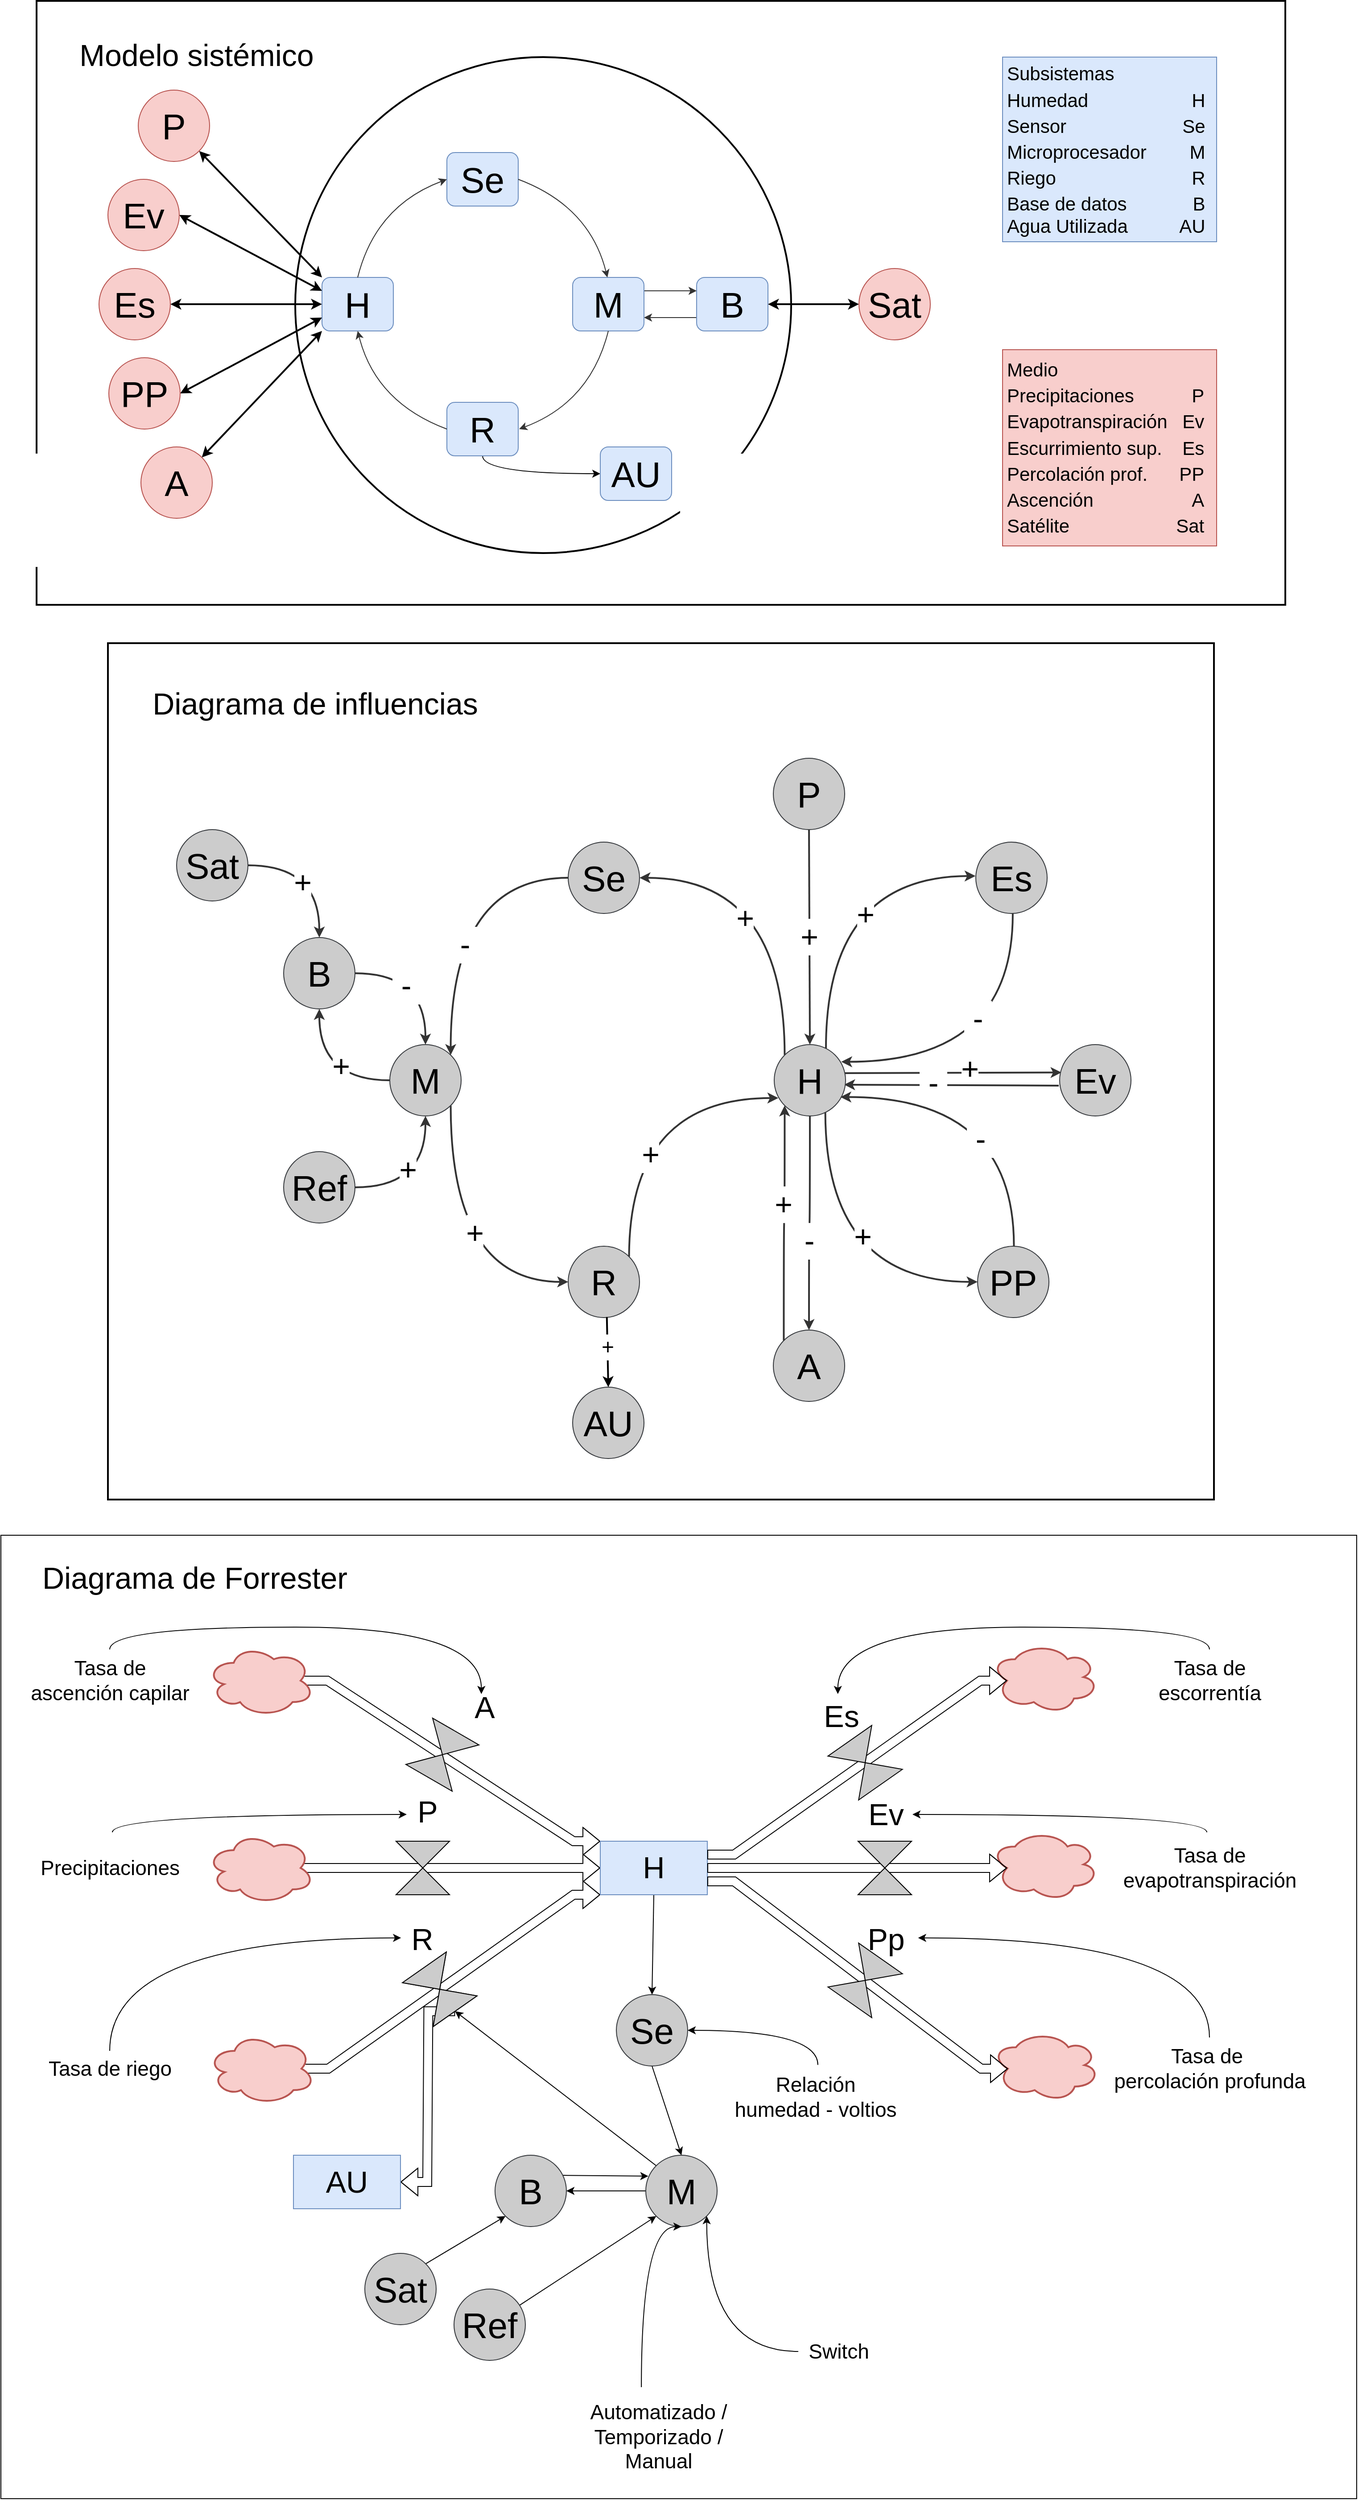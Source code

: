 <mxfile version="20.5.1" type="device"><diagram id="C5RBs43oDa-KdzZeNtuy" name="Page-1"><mxGraphModel dx="6653" dy="3913" grid="1" gridSize="10" guides="1" tooltips="1" connect="1" arrows="1" fold="1" page="1" pageScale="1" pageWidth="827" pageHeight="1169" math="0" shadow="0"><root><mxCell id="WIyWlLk6GJQsqaUBKTNV-0"/><mxCell id="WIyWlLk6GJQsqaUBKTNV-1" parent="WIyWlLk6GJQsqaUBKTNV-0"/><mxCell id="Ff0MFv3iBx06wTIk_5D9-178" value="" style="rounded=0;whiteSpace=wrap;html=1;labelBackgroundColor=#FFFFFF;strokeWidth=2;fontSize=34;fillColor=none;" parent="WIyWlLk6GJQsqaUBKTNV-1" vertex="1"><mxGeometry x="840" y="880" width="1240" height="960" as="geometry"/></mxCell><mxCell id="Ff0MFv3iBx06wTIk_5D9-177" value="" style="rounded=0;whiteSpace=wrap;html=1;labelBackgroundColor=#FFFFFF;strokeWidth=2;fontSize=34;fillColor=none;" parent="WIyWlLk6GJQsqaUBKTNV-1" vertex="1"><mxGeometry x="760" y="160" width="1400" height="677" as="geometry"/></mxCell><mxCell id="Qm_JlSq3FeV8o4P3RYA1-11" value="" style="rounded=0;whiteSpace=wrap;html=1;fontSize=24;fillColor=none;" vertex="1" parent="WIyWlLk6GJQsqaUBKTNV-1"><mxGeometry x="720" y="1880" width="1520" height="1080" as="geometry"/></mxCell><mxCell id="Ff0MFv3iBx06wTIk_5D9-63" value="" style="ellipse;whiteSpace=wrap;html=1;aspect=fixed;fontSize=40;fillColor=none;strokeWidth=2;" parent="WIyWlLk6GJQsqaUBKTNV-1" vertex="1"><mxGeometry x="1050" y="223" width="556" height="556" as="geometry"/></mxCell><mxCell id="Ff0MFv3iBx06wTIk_5D9-36" value="Se" style="rounded=1;whiteSpace=wrap;html=1;fillColor=#dae8fc;strokeColor=#6c8ebf;fontSize=40;" parent="WIyWlLk6GJQsqaUBKTNV-1" vertex="1"><mxGeometry x="1220" y="330" width="80" height="60" as="geometry"/></mxCell><mxCell id="Ff0MFv3iBx06wTIk_5D9-59" style="edgeStyle=orthogonalEdgeStyle;rounded=0;orthogonalLoop=1;jettySize=auto;html=1;exitX=0;exitY=0.75;exitDx=0;exitDy=0;entryX=1;entryY=0.75;entryDx=0;entryDy=0;fontSize=40;strokeColor=#333333;" parent="WIyWlLk6GJQsqaUBKTNV-1" source="Ff0MFv3iBx06wTIk_5D9-37" target="Ff0MFv3iBx06wTIk_5D9-39" edge="1"><mxGeometry relative="1" as="geometry"/></mxCell><mxCell id="Ff0MFv3iBx06wTIk_5D9-37" value="B" style="rounded=1;whiteSpace=wrap;html=1;fillColor=#dae8fc;strokeColor=#6c8ebf;fontSize=40;" parent="WIyWlLk6GJQsqaUBKTNV-1" vertex="1"><mxGeometry x="1500" y="470" width="80" height="60" as="geometry"/></mxCell><mxCell id="Ff0MFv3iBx06wTIk_5D9-38" value="H" style="rounded=1;whiteSpace=wrap;html=1;fillColor=#dae8fc;strokeColor=#6c8ebf;fontSize=40;" parent="WIyWlLk6GJQsqaUBKTNV-1" vertex="1"><mxGeometry x="1080" y="470" width="80" height="60" as="geometry"/></mxCell><mxCell id="Ff0MFv3iBx06wTIk_5D9-58" style="edgeStyle=orthogonalEdgeStyle;rounded=0;orthogonalLoop=1;jettySize=auto;html=1;exitX=1;exitY=0.25;exitDx=0;exitDy=0;entryX=0;entryY=0.25;entryDx=0;entryDy=0;fontSize=40;strokeColor=#333333;" parent="WIyWlLk6GJQsqaUBKTNV-1" source="Ff0MFv3iBx06wTIk_5D9-39" target="Ff0MFv3iBx06wTIk_5D9-37" edge="1"><mxGeometry relative="1" as="geometry"/></mxCell><mxCell id="Ff0MFv3iBx06wTIk_5D9-39" value="M" style="rounded=1;whiteSpace=wrap;html=1;fillColor=#dae8fc;strokeColor=#6c8ebf;fontSize=40;" parent="WIyWlLk6GJQsqaUBKTNV-1" vertex="1"><mxGeometry x="1361" y="470" width="80" height="60" as="geometry"/></mxCell><mxCell id="sYHzfbM6KBAY3RaEJXUF-8" style="edgeStyle=orthogonalEdgeStyle;curved=1;rounded=0;orthogonalLoop=1;jettySize=auto;html=1;fontSize=24;exitX=0.5;exitY=1;exitDx=0;exitDy=0;" parent="WIyWlLk6GJQsqaUBKTNV-1" source="Ff0MFv3iBx06wTIk_5D9-40" target="sYHzfbM6KBAY3RaEJXUF-0" edge="1"><mxGeometry relative="1" as="geometry"/></mxCell><mxCell id="Ff0MFv3iBx06wTIk_5D9-40" value="R" style="rounded=1;whiteSpace=wrap;html=1;fillColor=#dae8fc;strokeColor=#6c8ebf;fontSize=40;" parent="WIyWlLk6GJQsqaUBKTNV-1" vertex="1"><mxGeometry x="1220" y="610" width="80" height="60" as="geometry"/></mxCell><mxCell id="Ff0MFv3iBx06wTIk_5D9-52" value="" style="curved=1;endArrow=classic;html=1;rounded=0;fontSize=40;exitX=0.5;exitY=0;exitDx=0;exitDy=0;entryX=0;entryY=0.5;entryDx=0;entryDy=0;strokeColor=#333333;" parent="WIyWlLk6GJQsqaUBKTNV-1" source="Ff0MFv3iBx06wTIk_5D9-38" target="Ff0MFv3iBx06wTIk_5D9-36" edge="1"><mxGeometry width="50" height="50" relative="1" as="geometry"><mxPoint x="1200" y="460" as="sourcePoint"/><mxPoint x="1250" y="410" as="targetPoint"/><Array as="points"><mxPoint x="1140" y="390"/></Array></mxGeometry></mxCell><mxCell id="Ff0MFv3iBx06wTIk_5D9-54" value="" style="curved=1;endArrow=classic;html=1;rounded=0;fontSize=40;exitX=0.5;exitY=0;exitDx=0;exitDy=0;entryX=0;entryY=0.5;entryDx=0;entryDy=0;strokeColor=#333333;" parent="WIyWlLk6GJQsqaUBKTNV-1" edge="1"><mxGeometry width="50" height="50" relative="1" as="geometry"><mxPoint x="1300.0" y="360" as="sourcePoint"/><mxPoint x="1400.0" y="470.0" as="targetPoint"/><Array as="points"><mxPoint x="1380" y="390"/></Array></mxGeometry></mxCell><mxCell id="Ff0MFv3iBx06wTIk_5D9-55" value="" style="curved=1;endArrow=classic;html=1;rounded=0;fontSize=40;exitX=0.5;exitY=0;exitDx=0;exitDy=0;entryX=0;entryY=0.5;entryDx=0;entryDy=0;strokeColor=#333333;" parent="WIyWlLk6GJQsqaUBKTNV-1" edge="1"><mxGeometry width="50" height="50" relative="1" as="geometry"><mxPoint x="1401.0" y="530.0" as="sourcePoint"/><mxPoint x="1301.0" y="640" as="targetPoint"/><Array as="points"><mxPoint x="1381.0" y="610"/></Array></mxGeometry></mxCell><mxCell id="Ff0MFv3iBx06wTIk_5D9-56" value="" style="curved=1;endArrow=classic;html=1;rounded=0;fontSize=40;exitX=0.5;exitY=0;exitDx=0;exitDy=0;entryX=0;entryY=0.5;entryDx=0;entryDy=0;strokeColor=#333333;" parent="WIyWlLk6GJQsqaUBKTNV-1" edge="1"><mxGeometry width="50" height="50" relative="1" as="geometry"><mxPoint x="1220.0" y="640" as="sourcePoint"/><mxPoint x="1120.0" y="530.0" as="targetPoint"/><Array as="points"><mxPoint x="1140" y="610"/></Array></mxGeometry></mxCell><mxCell id="Ff0MFv3iBx06wTIk_5D9-81" style="edgeStyle=none;rounded=0;orthogonalLoop=1;jettySize=auto;html=1;exitX=1;exitY=1;exitDx=0;exitDy=0;entryX=0;entryY=0;entryDx=0;entryDy=0;fontSize=40;startArrow=classic;startFill=1;endArrow=classic;endFill=1;strokeWidth=2;" parent="WIyWlLk6GJQsqaUBKTNV-1" source="Ff0MFv3iBx06wTIk_5D9-66" target="Ff0MFv3iBx06wTIk_5D9-38" edge="1"><mxGeometry relative="1" as="geometry"/></mxCell><mxCell id="Ff0MFv3iBx06wTIk_5D9-66" value="P" style="ellipse;whiteSpace=wrap;html=1;aspect=fixed;fontSize=40;fillColor=#f8cecc;strokeColor=#b85450;" parent="WIyWlLk6GJQsqaUBKTNV-1" vertex="1"><mxGeometry x="874" y="260" width="80" height="80" as="geometry"/></mxCell><mxCell id="Ff0MFv3iBx06wTIk_5D9-84" style="edgeStyle=none;rounded=0;orthogonalLoop=1;jettySize=auto;html=1;exitX=1;exitY=0.5;exitDx=0;exitDy=0;entryX=0;entryY=0.75;entryDx=0;entryDy=0;fontSize=40;startArrow=classic;startFill=1;endArrow=classic;endFill=1;strokeWidth=2;" parent="WIyWlLk6GJQsqaUBKTNV-1" source="Ff0MFv3iBx06wTIk_5D9-69" target="Ff0MFv3iBx06wTIk_5D9-38" edge="1"><mxGeometry relative="1" as="geometry"/></mxCell><mxCell id="Ff0MFv3iBx06wTIk_5D9-69" value="PP" style="ellipse;whiteSpace=wrap;html=1;aspect=fixed;fontSize=40;fillColor=#f8cecc;strokeColor=#b85450;" parent="WIyWlLk6GJQsqaUBKTNV-1" vertex="1"><mxGeometry x="841" y="560" width="80" height="80" as="geometry"/></mxCell><mxCell id="Ff0MFv3iBx06wTIk_5D9-83" style="edgeStyle=none;rounded=0;orthogonalLoop=1;jettySize=auto;html=1;exitX=1;exitY=0.5;exitDx=0;exitDy=0;entryX=0;entryY=0.5;entryDx=0;entryDy=0;fontSize=40;startArrow=classic;startFill=1;endArrow=classic;endFill=1;strokeWidth=2;" parent="WIyWlLk6GJQsqaUBKTNV-1" source="Ff0MFv3iBx06wTIk_5D9-70" target="Ff0MFv3iBx06wTIk_5D9-38" edge="1"><mxGeometry relative="1" as="geometry"/></mxCell><mxCell id="Ff0MFv3iBx06wTIk_5D9-70" value="Es" style="ellipse;whiteSpace=wrap;html=1;aspect=fixed;fontSize=40;fillColor=#f8cecc;strokeColor=#b85450;" parent="WIyWlLk6GJQsqaUBKTNV-1" vertex="1"><mxGeometry x="830" y="460" width="80" height="80" as="geometry"/></mxCell><mxCell id="Ff0MFv3iBx06wTIk_5D9-80" style="edgeStyle=none;rounded=0;orthogonalLoop=1;jettySize=auto;html=1;exitX=1;exitY=0;exitDx=0;exitDy=0;entryX=0;entryY=1;entryDx=0;entryDy=0;fontSize=40;startArrow=classic;startFill=1;endArrow=classic;endFill=1;strokeWidth=2;" parent="WIyWlLk6GJQsqaUBKTNV-1" source="Ff0MFv3iBx06wTIk_5D9-72" target="Ff0MFv3iBx06wTIk_5D9-38" edge="1"><mxGeometry relative="1" as="geometry"/></mxCell><mxCell id="Ff0MFv3iBx06wTIk_5D9-72" value="A" style="ellipse;whiteSpace=wrap;html=1;aspect=fixed;fontSize=40;fillColor=#f8cecc;strokeColor=#b85450;" parent="WIyWlLk6GJQsqaUBKTNV-1" vertex="1"><mxGeometry x="877" y="660" width="80" height="80" as="geometry"/></mxCell><mxCell id="Ff0MFv3iBx06wTIk_5D9-82" style="edgeStyle=none;rounded=0;orthogonalLoop=1;jettySize=auto;html=1;exitX=1;exitY=0.5;exitDx=0;exitDy=0;entryX=0;entryY=0.25;entryDx=0;entryDy=0;fontSize=40;startArrow=classic;startFill=1;endArrow=classic;endFill=1;strokeWidth=2;" parent="WIyWlLk6GJQsqaUBKTNV-1" source="Ff0MFv3iBx06wTIk_5D9-73" target="Ff0MFv3iBx06wTIk_5D9-38" edge="1"><mxGeometry relative="1" as="geometry"/></mxCell><mxCell id="Ff0MFv3iBx06wTIk_5D9-73" value="Ev" style="ellipse;whiteSpace=wrap;html=1;aspect=fixed;fontSize=40;fillColor=#f8cecc;strokeColor=#b85450;" parent="WIyWlLk6GJQsqaUBKTNV-1" vertex="1"><mxGeometry x="840" y="360" width="80" height="80" as="geometry"/></mxCell><mxCell id="Ff0MFv3iBx06wTIk_5D9-85" style="edgeStyle=none;rounded=0;orthogonalLoop=1;jettySize=auto;html=1;exitX=0;exitY=0.5;exitDx=0;exitDy=0;entryX=1;entryY=0.5;entryDx=0;entryDy=0;fontSize=40;startArrow=classic;startFill=1;endArrow=classic;endFill=1;strokeWidth=2;" parent="WIyWlLk6GJQsqaUBKTNV-1" source="Ff0MFv3iBx06wTIk_5D9-74" target="Ff0MFv3iBx06wTIk_5D9-37" edge="1"><mxGeometry relative="1" as="geometry"/></mxCell><mxCell id="Ff0MFv3iBx06wTIk_5D9-74" value="Sat" style="ellipse;whiteSpace=wrap;html=1;aspect=fixed;fontSize=40;fillColor=#f8cecc;strokeColor=#b85450;" parent="WIyWlLk6GJQsqaUBKTNV-1" vertex="1"><mxGeometry x="1682" y="460" width="80" height="80" as="geometry"/></mxCell><mxCell id="Ff0MFv3iBx06wTIk_5D9-86" value="&lt;table style=&quot;font-size: 21px;&quot;&gt;&lt;tbody&gt;&lt;tr&gt;&lt;td&gt;Subsistemas&lt;/td&gt;&lt;td&gt;&lt;br&gt;&lt;/td&gt;&lt;/tr&gt;&lt;tr&gt;&lt;td&gt;Humedad&lt;/td&gt;&lt;td style=&quot;text-align: right;&quot;&gt;&amp;nbsp; &amp;nbsp; &amp;nbsp; H&lt;/td&gt;&lt;/tr&gt;&lt;tr&gt;&lt;td&gt;Sensor&lt;/td&gt;&lt;td style=&quot;text-align: right;&quot;&gt;Se&lt;/td&gt;&lt;/tr&gt;&lt;tr&gt;&lt;td&gt;Microprocesador&amp;nbsp;&amp;nbsp;&lt;/td&gt;&lt;td style=&quot;text-align: right;&quot;&gt;M&lt;/td&gt;&lt;/tr&gt;&lt;tr&gt;&lt;td&gt;Riego&lt;/td&gt;&lt;td style=&quot;text-align: right;&quot;&gt;R&lt;/td&gt;&lt;/tr&gt;&lt;tr&gt;&lt;td&gt;Base de datos&lt;br&gt;Agua Utilizada&lt;/td&gt;&lt;td style=&quot;text-align: right;&quot;&gt;B&lt;br&gt;AU&lt;/td&gt;&lt;/tr&gt;&lt;/tbody&gt;&lt;/table&gt;" style="rounded=0;whiteSpace=wrap;html=1;strokeColor=#6c8ebf;fontSize=34;fillColor=#dae8fc;align=left;" parent="WIyWlLk6GJQsqaUBKTNV-1" vertex="1"><mxGeometry x="1843" y="223" width="240" height="207" as="geometry"/></mxCell><mxCell id="Ff0MFv3iBx06wTIk_5D9-87" value="&lt;table style=&quot;font-size: 21px;&quot;&gt;&lt;tbody style=&quot;font-size: 21px;&quot;&gt;&lt;tr style=&quot;font-size: 21px;&quot;&gt;&lt;td style=&quot;font-size: 21px;&quot;&gt;Medio&lt;/td&gt;&lt;td style=&quot;font-size: 21px;&quot;&gt;&lt;br style=&quot;font-size: 21px;&quot;&gt;&lt;/td&gt;&lt;/tr&gt;&lt;tr style=&quot;font-size: 21px;&quot;&gt;&lt;td style=&quot;font-size: 21px;&quot;&gt;Precipitaciones&lt;/td&gt;&lt;td style=&quot;text-align: right; font-size: 21px;&quot;&gt;&amp;nbsp; &amp;nbsp; P&lt;/td&gt;&lt;/tr&gt;&lt;tr style=&quot;font-size: 21px;&quot;&gt;&lt;td style=&quot;text-align: center; font-size: 21px;&quot;&gt;Evapotranspiración&lt;/td&gt;&lt;td style=&quot;text-align: right; font-size: 21px;&quot;&gt;Ev&lt;/td&gt;&lt;/tr&gt;&lt;tr style=&quot;font-size: 21px;&quot;&gt;&lt;td style=&quot;font-size: 21px;&quot;&gt;Escurrimiento sup.&lt;/td&gt;&lt;td style=&quot;text-align: right; font-size: 21px;&quot;&gt;Es&lt;/td&gt;&lt;/tr&gt;&lt;tr style=&quot;font-size: 21px;&quot;&gt;&lt;td style=&quot;font-size: 21px;&quot;&gt;Percolación prof.&lt;/td&gt;&lt;td style=&quot;text-align: right; font-size: 21px;&quot;&gt;PP&lt;/td&gt;&lt;/tr&gt;&lt;tr style=&quot;font-size: 21px;&quot;&gt;&lt;td style=&quot;font-size: 21px;&quot;&gt;Ascención&lt;/td&gt;&lt;td style=&quot;text-align: right; font-size: 21px;&quot;&gt;A&lt;/td&gt;&lt;/tr&gt;&lt;tr style=&quot;font-size: 21px;&quot;&gt;&lt;td style=&quot;font-size: 21px;&quot;&gt;Satélite&lt;/td&gt;&lt;td style=&quot;text-align: right; font-size: 21px;&quot;&gt;Sat&lt;/td&gt;&lt;/tr&gt;&lt;tr style=&quot;font-size: 21px;&quot;&gt;&lt;td style=&quot;font-size: 21px;&quot;&gt;&lt;br style=&quot;font-size: 21px;&quot;&gt;&lt;/td&gt;&lt;td style=&quot;font-size: 21px;&quot;&gt;&lt;br style=&quot;font-size: 21px;&quot;&gt;&lt;/td&gt;&lt;/tr&gt;&lt;/tbody&gt;&lt;/table&gt;" style="rounded=0;whiteSpace=wrap;html=1;strokeColor=#b85450;fontSize=21;fillColor=#f8cecc;align=left;verticalAlign=top;" parent="WIyWlLk6GJQsqaUBKTNV-1" vertex="1"><mxGeometry x="1843" y="551" width="240" height="220" as="geometry"/></mxCell><mxCell id="Ff0MFv3iBx06wTIk_5D9-154" style="edgeStyle=none;rounded=0;orthogonalLoop=1;jettySize=auto;html=1;exitX=0.5;exitY=0;exitDx=0;exitDy=0;entryX=0.5;entryY=1;entryDx=0;entryDy=0;strokeColor=#333333;strokeWidth=2;fontSize=21;startArrow=classic;startFill=1;endArrow=none;endFill=0;" parent="WIyWlLk6GJQsqaUBKTNV-1" source="Ff0MFv3iBx06wTIk_5D9-120" target="Ff0MFv3iBx06wTIk_5D9-107" edge="1"><mxGeometry relative="1" as="geometry"/></mxCell><mxCell id="Ff0MFv3iBx06wTIk_5D9-158" value="&lt;font style=&quot;font-size: 34px; background-color: rgb(255, 255, 255);&quot;&gt;+&lt;/font&gt;" style="edgeLabel;html=1;align=center;verticalAlign=middle;resizable=0;points=[];fontSize=21;" parent="Ff0MFv3iBx06wTIk_5D9-154" vertex="1" connectable="0"><mxGeometry x="-0.295" y="-1" relative="1" as="geometry"><mxPoint x="-2" y="-36" as="offset"/></mxGeometry></mxCell><mxCell id="Ff0MFv3iBx06wTIk_5D9-107" value="P" style="ellipse;whiteSpace=wrap;html=1;aspect=fixed;fontSize=40;fillColor=#CCCCCC;strokeColor=#36393d;" parent="WIyWlLk6GJQsqaUBKTNV-1" vertex="1"><mxGeometry x="1586" y="1009" width="80" height="80" as="geometry"/></mxCell><mxCell id="Ff0MFv3iBx06wTIk_5D9-147" style="edgeStyle=orthogonalEdgeStyle;curved=1;rounded=0;orthogonalLoop=1;jettySize=auto;html=1;exitX=0;exitY=0.5;exitDx=0;exitDy=0;entryX=0.716;entryY=0.942;entryDx=0;entryDy=0;strokeColor=#333333;strokeWidth=2;fontSize=21;startArrow=classic;startFill=1;endArrow=none;endFill=0;entryPerimeter=0;" parent="WIyWlLk6GJQsqaUBKTNV-1" source="Ff0MFv3iBx06wTIk_5D9-109" target="Ff0MFv3iBx06wTIk_5D9-120" edge="1"><mxGeometry relative="1" as="geometry"/></mxCell><mxCell id="Ff0MFv3iBx06wTIk_5D9-167" value="+" style="edgeLabel;html=1;align=center;verticalAlign=middle;resizable=0;points=[];fontSize=34;" parent="Ff0MFv3iBx06wTIk_5D9-147" vertex="1" connectable="0"><mxGeometry x="0.227" y="-41" relative="1" as="geometry"><mxPoint as="offset"/></mxGeometry></mxCell><mxCell id="Ff0MFv3iBx06wTIk_5D9-109" value="PP" style="ellipse;whiteSpace=wrap;html=1;aspect=fixed;fontSize=40;fillColor=#CCCCCC;strokeColor=#36393d;" parent="WIyWlLk6GJQsqaUBKTNV-1" vertex="1"><mxGeometry x="1815" y="1556" width="80" height="80" as="geometry"/></mxCell><mxCell id="Ff0MFv3iBx06wTIk_5D9-111" value="Es" style="ellipse;whiteSpace=wrap;html=1;aspect=fixed;fontSize=40;fillColor=#CCCCCC;strokeColor=#36393d;" parent="WIyWlLk6GJQsqaUBKTNV-1" vertex="1"><mxGeometry x="1813" y="1103" width="80" height="80" as="geometry"/></mxCell><mxCell id="Ff0MFv3iBx06wTIk_5D9-146" style="edgeStyle=orthogonalEdgeStyle;curved=1;rounded=0;orthogonalLoop=1;jettySize=auto;html=1;exitX=0.5;exitY=0;exitDx=0;exitDy=0;entryX=0.5;entryY=1;entryDx=0;entryDy=0;strokeColor=#333333;strokeWidth=2;fontSize=21;startArrow=classic;startFill=1;endArrow=none;endFill=0;" parent="WIyWlLk6GJQsqaUBKTNV-1" source="Ff0MFv3iBx06wTIk_5D9-113" target="Ff0MFv3iBx06wTIk_5D9-120" edge="1"><mxGeometry relative="1" as="geometry"/></mxCell><mxCell id="Ff0MFv3iBx06wTIk_5D9-168" value="&amp;nbsp;-&amp;nbsp;" style="edgeLabel;html=1;align=center;verticalAlign=middle;resizable=0;points=[];fontSize=34;" parent="Ff0MFv3iBx06wTIk_5D9-146" vertex="1" connectable="0"><mxGeometry x="0.196" y="-1" relative="1" as="geometry"><mxPoint x="-2" y="43" as="offset"/></mxGeometry></mxCell><mxCell id="Ff0MFv3iBx06wTIk_5D9-113" value="A" style="ellipse;whiteSpace=wrap;html=1;aspect=fixed;fontSize=40;fillColor=#CCCCCC;strokeColor=#36393d;" parent="WIyWlLk6GJQsqaUBKTNV-1" vertex="1"><mxGeometry x="1586" y="1650" width="80" height="80" as="geometry"/></mxCell><mxCell id="Ff0MFv3iBx06wTIk_5D9-155" style="edgeStyle=none;rounded=0;orthogonalLoop=1;jettySize=auto;html=1;exitX=0.026;exitY=0.291;exitDx=0;exitDy=0;entryX=0.983;entryY=0.3;entryDx=0;entryDy=0;entryPerimeter=0;strokeColor=#333333;strokeWidth=2;fontSize=21;startArrow=classic;startFill=1;endArrow=none;endFill=0;exitPerimeter=0;" parent="WIyWlLk6GJQsqaUBKTNV-1" edge="1"><mxGeometry relative="1" as="geometry"><mxPoint x="1909.08" y="1361.28" as="sourcePoint"/><mxPoint x="1665.64" y="1362" as="targetPoint"/></mxGeometry></mxCell><mxCell id="Ff0MFv3iBx06wTIk_5D9-164" value="+" style="edgeLabel;html=1;align=center;verticalAlign=middle;resizable=0;points=[];fontSize=34;" parent="Ff0MFv3iBx06wTIk_5D9-155" vertex="1" connectable="0"><mxGeometry x="-0.262" y="-5" relative="1" as="geometry"><mxPoint x="-13" as="offset"/></mxGeometry></mxCell><mxCell id="Ff0MFv3iBx06wTIk_5D9-115" value="Ev" style="ellipse;whiteSpace=wrap;html=1;aspect=fixed;fontSize=40;fillColor=#CCCCCC;strokeColor=#36393d;" parent="WIyWlLk6GJQsqaUBKTNV-1" vertex="1"><mxGeometry x="1907" y="1330" width="80" height="80" as="geometry"/></mxCell><mxCell id="Ff0MFv3iBx06wTIk_5D9-127" style="edgeStyle=orthogonalEdgeStyle;curved=1;rounded=0;orthogonalLoop=1;jettySize=auto;html=1;exitX=1;exitY=0.5;exitDx=0;exitDy=0;entryX=0.5;entryY=0;entryDx=0;entryDy=0;strokeColor=#333333;strokeWidth=2;fontSize=21;startArrow=none;startFill=0;endArrow=classic;endFill=1;" parent="WIyWlLk6GJQsqaUBKTNV-1" source="Ff0MFv3iBx06wTIk_5D9-117" target="Ff0MFv3iBx06wTIk_5D9-118" edge="1"><mxGeometry relative="1" as="geometry"/></mxCell><mxCell id="Ff0MFv3iBx06wTIk_5D9-176" value="+" style="edgeLabel;html=1;align=center;verticalAlign=middle;resizable=0;points=[];fontSize=34;" parent="Ff0MFv3iBx06wTIk_5D9-127" vertex="1" connectable="0"><mxGeometry x="-0.25" y="-19" relative="1" as="geometry"><mxPoint as="offset"/></mxGeometry></mxCell><mxCell id="Ff0MFv3iBx06wTIk_5D9-117" value="Sat" style="ellipse;whiteSpace=wrap;html=1;aspect=fixed;fontSize=40;fillColor=#CCCCCC;strokeColor=#36393d;flipV=0;" parent="WIyWlLk6GJQsqaUBKTNV-1" vertex="1"><mxGeometry x="917" y="1089" width="80" height="80" as="geometry"/></mxCell><mxCell id="Ff0MFv3iBx06wTIk_5D9-129" style="edgeStyle=orthogonalEdgeStyle;curved=1;rounded=0;orthogonalLoop=1;jettySize=auto;html=1;exitX=1;exitY=0.5;exitDx=0;exitDy=0;entryX=0.5;entryY=0;entryDx=0;entryDy=0;strokeColor=#333333;strokeWidth=2;fontSize=21;startArrow=none;startFill=0;endArrow=classic;endFill=1;" parent="WIyWlLk6GJQsqaUBKTNV-1" source="Ff0MFv3iBx06wTIk_5D9-118" target="Ff0MFv3iBx06wTIk_5D9-123" edge="1"><mxGeometry relative="1" as="geometry"/></mxCell><mxCell id="Ff0MFv3iBx06wTIk_5D9-174" value="&amp;nbsp;-&amp;nbsp;" style="edgeLabel;html=1;align=center;verticalAlign=middle;resizable=0;points=[];fontSize=34;" parent="Ff0MFv3iBx06wTIk_5D9-129" vertex="1" connectable="0"><mxGeometry x="-0.284" y="-14" relative="1" as="geometry"><mxPoint as="offset"/></mxGeometry></mxCell><mxCell id="Ff0MFv3iBx06wTIk_5D9-118" value="B" style="ellipse;whiteSpace=wrap;html=1;aspect=fixed;fontSize=40;fillColor=#CCCCCC;strokeColor=#36393d;flipV=0;" parent="WIyWlLk6GJQsqaUBKTNV-1" vertex="1"><mxGeometry x="1037" y="1210" width="80" height="80" as="geometry"/></mxCell><mxCell id="Ff0MFv3iBx06wTIk_5D9-136" style="edgeStyle=orthogonalEdgeStyle;curved=1;rounded=0;orthogonalLoop=1;jettySize=auto;html=1;exitX=1;exitY=0.5;exitDx=0;exitDy=0;entryX=0;entryY=0;entryDx=0;entryDy=0;strokeColor=#333333;strokeWidth=2;fontSize=21;startArrow=classic;startFill=1;endArrow=none;endFill=0;" parent="WIyWlLk6GJQsqaUBKTNV-1" source="Ff0MFv3iBx06wTIk_5D9-121" target="Ff0MFv3iBx06wTIk_5D9-120" edge="1"><mxGeometry relative="1" as="geometry"/></mxCell><mxCell id="Ff0MFv3iBx06wTIk_5D9-171" value="+" style="edgeLabel;html=1;align=center;verticalAlign=middle;resizable=0;points=[];fontSize=34;" parent="Ff0MFv3iBx06wTIk_5D9-136" vertex="1" connectable="0"><mxGeometry x="-0.348" y="-45" relative="1" as="geometry"><mxPoint as="offset"/></mxGeometry></mxCell><mxCell id="Ff0MFv3iBx06wTIk_5D9-145" style="edgeStyle=orthogonalEdgeStyle;curved=1;rounded=0;orthogonalLoop=1;jettySize=auto;html=1;exitX=0;exitY=1;exitDx=0;exitDy=0;entryX=0;entryY=0;entryDx=0;entryDy=0;strokeColor=#333333;strokeWidth=2;fontSize=21;startArrow=classic;startFill=1;endArrow=none;endFill=0;" parent="WIyWlLk6GJQsqaUBKTNV-1" source="Ff0MFv3iBx06wTIk_5D9-120" target="Ff0MFv3iBx06wTIk_5D9-113" edge="1"><mxGeometry relative="1" as="geometry"><Array as="points"><mxPoint x="1599" y="1530"/><mxPoint x="1598" y="1530"/></Array></mxGeometry></mxCell><mxCell id="Ff0MFv3iBx06wTIk_5D9-169" value="+" style="edgeLabel;html=1;align=center;verticalAlign=middle;resizable=0;points=[];fontSize=34;" parent="Ff0MFv3iBx06wTIk_5D9-145" vertex="1" connectable="0"><mxGeometry x="-0.165" y="-2" relative="1" as="geometry"><mxPoint as="offset"/></mxGeometry></mxCell><mxCell id="Ff0MFv3iBx06wTIk_5D9-152" style="rounded=0;orthogonalLoop=1;jettySize=auto;html=1;exitX=0.98;exitY=0.624;exitDx=0;exitDy=0;strokeColor=#333333;strokeWidth=2;fontSize=21;startArrow=classic;startFill=1;endArrow=none;endFill=0;exitPerimeter=0;" parent="WIyWlLk6GJQsqaUBKTNV-1" edge="1"><mxGeometry relative="1" as="geometry"><mxPoint x="1665.4" y="1374.92" as="sourcePoint"/><mxPoint x="1906" y="1376" as="targetPoint"/></mxGeometry></mxCell><mxCell id="Ff0MFv3iBx06wTIk_5D9-165" value="&amp;nbsp;-&amp;nbsp;" style="edgeLabel;html=1;align=center;verticalAlign=middle;resizable=0;points=[];fontSize=34;" parent="Ff0MFv3iBx06wTIk_5D9-152" vertex="1" connectable="0"><mxGeometry x="0.235" y="-1" relative="1" as="geometry"><mxPoint x="-49" y="-4" as="offset"/></mxGeometry></mxCell><mxCell id="Ff0MFv3iBx06wTIk_5D9-120" value="H" style="ellipse;whiteSpace=wrap;html=1;aspect=fixed;fontSize=40;fillColor=#CCCCCC;strokeColor=#36393d;" parent="WIyWlLk6GJQsqaUBKTNV-1" vertex="1"><mxGeometry x="1587" y="1330" width="80" height="80" as="geometry"/></mxCell><mxCell id="Ff0MFv3iBx06wTIk_5D9-134" style="edgeStyle=orthogonalEdgeStyle;curved=1;rounded=0;orthogonalLoop=1;jettySize=auto;html=1;exitX=0;exitY=0.5;exitDx=0;exitDy=0;entryX=1;entryY=0;entryDx=0;entryDy=0;strokeColor=#333333;strokeWidth=2;fontSize=21;startArrow=none;startFill=0;endArrow=classic;endFill=1;" parent="WIyWlLk6GJQsqaUBKTNV-1" source="Ff0MFv3iBx06wTIk_5D9-121" target="Ff0MFv3iBx06wTIk_5D9-123" edge="1"><mxGeometry relative="1" as="geometry"/></mxCell><mxCell id="Ff0MFv3iBx06wTIk_5D9-172" value="&amp;nbsp;-&amp;nbsp;" style="edgeLabel;html=1;align=center;verticalAlign=middle;resizable=0;points=[];fontSize=34;" parent="Ff0MFv3iBx06wTIk_5D9-134" vertex="1" connectable="0"><mxGeometry x="0.247" y="15" relative="1" as="geometry"><mxPoint as="offset"/></mxGeometry></mxCell><mxCell id="Ff0MFv3iBx06wTIk_5D9-121" value="Se" style="ellipse;whiteSpace=wrap;html=1;aspect=fixed;fontSize=40;fillColor=#CCCCCC;strokeColor=#36393d;flipV=0;" parent="WIyWlLk6GJQsqaUBKTNV-1" vertex="1"><mxGeometry x="1356" y="1103" width="80" height="80" as="geometry"/></mxCell><mxCell id="Ff0MFv3iBx06wTIk_5D9-139" style="edgeStyle=orthogonalEdgeStyle;curved=1;rounded=0;orthogonalLoop=1;jettySize=auto;html=1;exitX=0.058;exitY=0.748;exitDx=0;exitDy=0;entryX=1;entryY=0;entryDx=0;entryDy=0;strokeColor=#333333;strokeWidth=2;fontSize=21;startArrow=classic;startFill=1;endArrow=none;endFill=0;exitPerimeter=0;" parent="WIyWlLk6GJQsqaUBKTNV-1" source="Ff0MFv3iBx06wTIk_5D9-120" target="Ff0MFv3iBx06wTIk_5D9-122" edge="1"><mxGeometry relative="1" as="geometry"/></mxCell><mxCell id="Ff0MFv3iBx06wTIk_5D9-170" value="+" style="edgeLabel;html=1;align=center;verticalAlign=middle;resizable=0;points=[];fontSize=34;" parent="Ff0MFv3iBx06wTIk_5D9-139" vertex="1" connectable="0"><mxGeometry x="0.335" y="23" relative="1" as="geometry"><mxPoint as="offset"/></mxGeometry></mxCell><mxCell id="Ff0MFv3iBx06wTIk_5D9-122" value="R" style="ellipse;whiteSpace=wrap;html=1;aspect=fixed;fontSize=40;fillColor=#CCCCCC;strokeColor=#36393d;flipV=0;" parent="WIyWlLk6GJQsqaUBKTNV-1" vertex="1"><mxGeometry x="1356" y="1556" width="80" height="80" as="geometry"/></mxCell><mxCell id="Ff0MFv3iBx06wTIk_5D9-131" style="edgeStyle=orthogonalEdgeStyle;curved=1;rounded=0;orthogonalLoop=1;jettySize=auto;html=1;exitX=0;exitY=0.5;exitDx=0;exitDy=0;entryX=0.5;entryY=1;entryDx=0;entryDy=0;strokeColor=#333333;strokeWidth=2;fontSize=21;startArrow=none;startFill=0;endArrow=classic;endFill=1;" parent="WIyWlLk6GJQsqaUBKTNV-1" source="Ff0MFv3iBx06wTIk_5D9-123" target="Ff0MFv3iBx06wTIk_5D9-118" edge="1"><mxGeometry relative="1" as="geometry"/></mxCell><mxCell id="Ff0MFv3iBx06wTIk_5D9-175" value="+" style="edgeLabel;html=1;align=center;verticalAlign=middle;resizable=0;points=[];fontSize=34;" parent="Ff0MFv3iBx06wTIk_5D9-131" vertex="1" connectable="0"><mxGeometry x="-0.306" y="-16" relative="1" as="geometry"><mxPoint as="offset"/></mxGeometry></mxCell><mxCell id="Ff0MFv3iBx06wTIk_5D9-135" style="edgeStyle=orthogonalEdgeStyle;curved=1;rounded=0;orthogonalLoop=1;jettySize=auto;html=1;exitX=0;exitY=0.5;exitDx=0;exitDy=0;entryX=1;entryY=1;entryDx=0;entryDy=0;strokeColor=#333333;strokeWidth=2;fontSize=21;startArrow=classic;startFill=1;endArrow=none;endFill=0;" parent="WIyWlLk6GJQsqaUBKTNV-1" source="Ff0MFv3iBx06wTIk_5D9-122" target="Ff0MFv3iBx06wTIk_5D9-123" edge="1"><mxGeometry relative="1" as="geometry"/></mxCell><mxCell id="Ff0MFv3iBx06wTIk_5D9-173" value="+" style="edgeLabel;html=1;align=center;verticalAlign=middle;resizable=0;points=[];fontSize=34;" parent="Ff0MFv3iBx06wTIk_5D9-135" vertex="1" connectable="0"><mxGeometry x="0.135" y="-26" relative="1" as="geometry"><mxPoint as="offset"/></mxGeometry></mxCell><mxCell id="Ff0MFv3iBx06wTIk_5D9-123" value="M" style="ellipse;whiteSpace=wrap;html=1;aspect=fixed;fontSize=40;fillColor=#CCCCCC;strokeColor=#36393d;flipV=0;" parent="WIyWlLk6GJQsqaUBKTNV-1" vertex="1"><mxGeometry x="1156" y="1330" width="80" height="80" as="geometry"/></mxCell><mxCell id="Ff0MFv3iBx06wTIk_5D9-128" value="&lt;font style=&quot;font-size: 34px;&quot;&gt;+&lt;/font&gt;" style="edgeStyle=orthogonalEdgeStyle;curved=1;rounded=0;orthogonalLoop=1;jettySize=auto;html=1;exitX=1;exitY=0.5;exitDx=0;exitDy=0;entryX=0.5;entryY=1;entryDx=0;entryDy=0;strokeColor=#333333;strokeWidth=2;fontSize=21;startArrow=none;startFill=0;endArrow=classic;endFill=1;" parent="WIyWlLk6GJQsqaUBKTNV-1" source="Ff0MFv3iBx06wTIk_5D9-124" target="Ff0MFv3iBx06wTIk_5D9-123" edge="1"><mxGeometry x="-0.258" y="20" relative="1" as="geometry"><mxPoint as="offset"/></mxGeometry></mxCell><mxCell id="Ff0MFv3iBx06wTIk_5D9-124" value="Ref" style="ellipse;whiteSpace=wrap;html=1;aspect=fixed;fontSize=40;fillColor=#CCCCCC;strokeColor=#36393d;flipV=0;" parent="WIyWlLk6GJQsqaUBKTNV-1" vertex="1"><mxGeometry x="1037" y="1450" width="80" height="80" as="geometry"/></mxCell><mxCell id="Ff0MFv3iBx06wTIk_5D9-150" style="edgeStyle=orthogonalEdgeStyle;curved=1;rounded=0;orthogonalLoop=1;jettySize=auto;html=1;exitX=0.927;exitY=0.734;exitDx=0;exitDy=0;entryX=1;entryY=1;entryDx=0;entryDy=0;strokeColor=#333333;strokeWidth=2;fontSize=21;startArrow=classic;startFill=1;endArrow=none;endFill=0;exitPerimeter=0;" parent="WIyWlLk6GJQsqaUBKTNV-1" source="Ff0MFv3iBx06wTIk_5D9-120" edge="1"><mxGeometry relative="1" as="geometry"><mxPoint x="1696.004" y="1358.284" as="sourcePoint"/><mxPoint x="1855.72" y="1556" as="targetPoint"/></mxGeometry></mxCell><mxCell id="Ff0MFv3iBx06wTIk_5D9-166" value="&amp;nbsp;-&amp;nbsp;" style="edgeLabel;html=1;align=center;verticalAlign=middle;resizable=0;points=[];fontSize=34;" parent="Ff0MFv3iBx06wTIk_5D9-150" vertex="1" connectable="0"><mxGeometry x="0.339" y="-38" relative="1" as="geometry"><mxPoint as="offset"/></mxGeometry></mxCell><mxCell id="Ff0MFv3iBx06wTIk_5D9-156" style="edgeStyle=orthogonalEdgeStyle;curved=1;rounded=0;orthogonalLoop=1;jettySize=auto;html=1;exitX=0;exitY=0.5;exitDx=0;exitDy=0;entryX=0.725;entryY=0.054;entryDx=0;entryDy=0;strokeColor=#333333;strokeWidth=2;fontSize=21;startArrow=classic;startFill=1;endArrow=none;endFill=0;entryPerimeter=0;" parent="WIyWlLk6GJQsqaUBKTNV-1" target="Ff0MFv3iBx06wTIk_5D9-120" edge="1"><mxGeometry relative="1" as="geometry"><mxPoint x="1812.72" y="1141.004" as="sourcePoint"/><mxPoint x="1653.004" y="1338.72" as="targetPoint"/></mxGeometry></mxCell><mxCell id="Ff0MFv3iBx06wTIk_5D9-162" value="+" style="edgeLabel;html=1;align=center;verticalAlign=middle;resizable=0;points=[];fontSize=34;" parent="Ff0MFv3iBx06wTIk_5D9-156" vertex="1" connectable="0"><mxGeometry x="-0.316" y="42" relative="1" as="geometry"><mxPoint x="-1" as="offset"/></mxGeometry></mxCell><mxCell id="Ff0MFv3iBx06wTIk_5D9-157" style="edgeStyle=orthogonalEdgeStyle;curved=1;rounded=0;orthogonalLoop=1;jettySize=auto;html=1;exitX=0.939;exitY=0.241;exitDx=0;exitDy=0;entryX=1;entryY=1;entryDx=0;entryDy=0;strokeColor=#333333;strokeWidth=2;fontSize=21;startArrow=classic;startFill=1;endArrow=none;endFill=0;exitPerimeter=0;" parent="WIyWlLk6GJQsqaUBKTNV-1" source="Ff0MFv3iBx06wTIk_5D9-120" edge="1"><mxGeometry relative="1" as="geometry"><mxPoint x="1654.004" y="1340.716" as="sourcePoint"/><mxPoint x="1854.44" y="1183.0" as="targetPoint"/></mxGeometry></mxCell><mxCell id="Ff0MFv3iBx06wTIk_5D9-163" value="&amp;nbsp;-&amp;nbsp;" style="edgeLabel;html=1;align=center;verticalAlign=middle;resizable=0;points=[];fontSize=34;" parent="Ff0MFv3iBx06wTIk_5D9-157" vertex="1" connectable="0"><mxGeometry x="0.345" y="41" relative="1" as="geometry"><mxPoint x="1" as="offset"/></mxGeometry></mxCell><mxCell id="Ff0MFv3iBx06wTIk_5D9-179" value="Modelo sistémico" style="text;html=1;align=center;verticalAlign=middle;resizable=0;points=[];autosize=1;strokeColor=none;fillColor=none;fontSize=34;" parent="WIyWlLk6GJQsqaUBKTNV-1" vertex="1"><mxGeometry x="794" y="196" width="290" height="50" as="geometry"/></mxCell><mxCell id="Ff0MFv3iBx06wTIk_5D9-180" value="Diagrama de influencias" style="text;html=1;align=center;verticalAlign=middle;resizable=0;points=[];autosize=1;strokeColor=none;fillColor=none;fontSize=34;" parent="WIyWlLk6GJQsqaUBKTNV-1" vertex="1"><mxGeometry x="877" y="923" width="390" height="50" as="geometry"/></mxCell><mxCell id="gsLCuMUsKtOvi1DSE7m1-13" style="edgeStyle=entityRelationEdgeStyle;rounded=0;orthogonalLoop=1;jettySize=auto;html=1;exitX=0.875;exitY=0.5;exitDx=0;exitDy=0;exitPerimeter=0;entryX=0;entryY=0;entryDx=0;entryDy=0;shape=flexArrow;" parent="WIyWlLk6GJQsqaUBKTNV-1" source="Ff0MFv3iBx06wTIk_5D9-181" edge="1"><mxGeometry relative="1" as="geometry"><mxPoint x="1392.0" y="2223" as="targetPoint"/></mxGeometry></mxCell><mxCell id="Ff0MFv3iBx06wTIk_5D9-181" value="" style="ellipse;shape=cloud;whiteSpace=wrap;html=1;labelBackgroundColor=#FFFFFF;strokeWidth=2;fontSize=34;fillColor=#f8cecc;strokeColor=#b85450;" parent="WIyWlLk6GJQsqaUBKTNV-1" vertex="1"><mxGeometry x="951" y="2003" width="120" height="80" as="geometry"/></mxCell><mxCell id="gsLCuMUsKtOvi1DSE7m1-14" style="edgeStyle=entityRelationEdgeStyle;shape=flexArrow;rounded=0;orthogonalLoop=1;jettySize=auto;html=1;exitX=0.875;exitY=0.5;exitDx=0;exitDy=0;exitPerimeter=0;entryX=0;entryY=0.5;entryDx=0;entryDy=0;" parent="WIyWlLk6GJQsqaUBKTNV-1" source="gsLCuMUsKtOvi1DSE7m1-3" edge="1"><mxGeometry relative="1" as="geometry"><mxPoint x="1392.0" y="2253" as="targetPoint"/></mxGeometry></mxCell><mxCell id="gsLCuMUsKtOvi1DSE7m1-3" value="" style="ellipse;shape=cloud;whiteSpace=wrap;html=1;labelBackgroundColor=#FFFFFF;strokeWidth=2;fontSize=34;fillColor=#f8cecc;strokeColor=#b85450;" parent="WIyWlLk6GJQsqaUBKTNV-1" vertex="1"><mxGeometry x="951" y="2213" width="120" height="80" as="geometry"/></mxCell><mxCell id="gsLCuMUsKtOvi1DSE7m1-15" style="edgeStyle=entityRelationEdgeStyle;shape=flexArrow;rounded=0;orthogonalLoop=1;jettySize=auto;html=1;exitX=0.875;exitY=0.5;exitDx=0;exitDy=0;exitPerimeter=0;entryX=0;entryY=1;entryDx=0;entryDy=0;" parent="WIyWlLk6GJQsqaUBKTNV-1" source="gsLCuMUsKtOvi1DSE7m1-6" edge="1"><mxGeometry relative="1" as="geometry"><mxPoint x="1392.0" y="2283" as="targetPoint"/></mxGeometry></mxCell><mxCell id="sYHzfbM6KBAY3RaEJXUF-11" style="rounded=0;orthogonalLoop=1;jettySize=auto;html=1;strokeWidth=1;fontSize=24;shape=flexArrow;exitX=0.5;exitY=1;exitDx=0;exitDy=0;elbow=vertical;entryX=0;entryY=0.5;entryDx=0;entryDy=0;edgeStyle=entityRelationEdgeStyle;" parent="WIyWlLk6GJQsqaUBKTNV-1" source="gsLCuMUsKtOvi1DSE7m1-197" target="sYHzfbM6KBAY3RaEJXUF-6" edge="1"><mxGeometry relative="1" as="geometry"><mxPoint x="1010" y="2510" as="sourcePoint"/><mxPoint x="960" y="2810" as="targetPoint"/></mxGeometry></mxCell><mxCell id="gsLCuMUsKtOvi1DSE7m1-6" value="" style="ellipse;shape=cloud;whiteSpace=wrap;html=1;labelBackgroundColor=#FFFFFF;strokeWidth=2;fontSize=34;fillColor=#f8cecc;strokeColor=#b85450;" parent="WIyWlLk6GJQsqaUBKTNV-1" vertex="1"><mxGeometry x="952" y="2438" width="120" height="80" as="geometry"/></mxCell><mxCell id="gsLCuMUsKtOvi1DSE7m1-16" value="" style="shape=collate;whiteSpace=wrap;html=1;rotation=-35;" parent="WIyWlLk6GJQsqaUBKTNV-1" vertex="1"><mxGeometry x="1182" y="2359" width="60" height="60" as="geometry"/></mxCell><mxCell id="gsLCuMUsKtOvi1DSE7m1-18" value="" style="shape=collate;whiteSpace=wrap;html=1;rotation=30;flipH=1;direction=east;fillColor=#CCCCCC;" parent="WIyWlLk6GJQsqaUBKTNV-1" vertex="1"><mxGeometry x="1185" y="2096" width="60" height="60" as="geometry"/></mxCell><mxCell id="gsLCuMUsKtOvi1DSE7m1-19" value="" style="shape=collate;whiteSpace=wrap;html=1;rotation=0;fillColor=#CCCCCC;" parent="WIyWlLk6GJQsqaUBKTNV-1" vertex="1"><mxGeometry x="1163" y="2223" width="60" height="60" as="geometry"/></mxCell><mxCell id="gsLCuMUsKtOvi1DSE7m1-43" value="" style="ellipse;shape=cloud;whiteSpace=wrap;html=1;labelBackgroundColor=#FFFFFF;strokeWidth=2;fontSize=34;fillColor=#f8cecc;rotation=-180;strokeColor=#b85450;" parent="WIyWlLk6GJQsqaUBKTNV-1" vertex="1"><mxGeometry x="1834" y="2438" width="120" height="80" as="geometry"/></mxCell><mxCell id="gsLCuMUsKtOvi1DSE7m1-45" value="" style="ellipse;shape=cloud;whiteSpace=wrap;html=1;labelBackgroundColor=#FFFFFF;strokeWidth=2;fontSize=34;fillColor=#f8cecc;rotation=-180;strokeColor=#b85450;" parent="WIyWlLk6GJQsqaUBKTNV-1" vertex="1"><mxGeometry x="1833" y="2213" width="120" height="80" as="geometry"/></mxCell><mxCell id="gsLCuMUsKtOvi1DSE7m1-47" value="" style="ellipse;shape=cloud;whiteSpace=wrap;html=1;labelBackgroundColor=#FFFFFF;strokeWidth=2;fontSize=34;fillColor=#f8cecc;rotation=-180;strokeColor=#b85450;" parent="WIyWlLk6GJQsqaUBKTNV-1" vertex="1"><mxGeometry x="1833" y="2003" width="120" height="80" as="geometry"/></mxCell><mxCell id="gsLCuMUsKtOvi1DSE7m1-167" style="edgeStyle=none;rounded=0;orthogonalLoop=1;jettySize=auto;html=1;exitX=0.5;exitY=0;exitDx=0;exitDy=0;entryX=0.5;entryY=0;entryDx=0;entryDy=0;fontSize=34;" parent="WIyWlLk6GJQsqaUBKTNV-1" source="gsLCuMUsKtOvi1DSE7m1-48" target="gsLCuMUsKtOvi1DSE7m1-159" edge="1"><mxGeometry relative="1" as="geometry"/></mxCell><mxCell id="gsLCuMUsKtOvi1DSE7m1-48" value="&lt;font style=&quot;font-size: 34px;&quot;&gt;H&lt;/font&gt;" style="rounded=0;whiteSpace=wrap;html=1;rotation=-180;fillColor=#dae8fc;strokeColor=#6c8ebf;" parent="WIyWlLk6GJQsqaUBKTNV-1" vertex="1"><mxGeometry x="1392" y="2223" width="120" height="60" as="geometry"/></mxCell><mxCell id="gsLCuMUsKtOvi1DSE7m1-42" style="edgeStyle=entityRelationEdgeStyle;rounded=0;orthogonalLoop=1;jettySize=auto;html=1;exitX=0;exitY=0.25;exitDx=0;exitDy=0;entryX=0.875;entryY=0.5;entryDx=0;entryDy=0;shape=flexArrow;entryPerimeter=0;" parent="WIyWlLk6GJQsqaUBKTNV-1" source="gsLCuMUsKtOvi1DSE7m1-48" target="gsLCuMUsKtOvi1DSE7m1-43" edge="1"><mxGeometry relative="1" as="geometry"/></mxCell><mxCell id="gsLCuMUsKtOvi1DSE7m1-44" style="edgeStyle=entityRelationEdgeStyle;shape=flexArrow;rounded=0;orthogonalLoop=1;jettySize=auto;html=1;exitX=0;exitY=0.5;exitDx=0;exitDy=0;entryX=0.875;entryY=0.5;entryDx=0;entryDy=0;entryPerimeter=0;" parent="WIyWlLk6GJQsqaUBKTNV-1" source="gsLCuMUsKtOvi1DSE7m1-48" target="gsLCuMUsKtOvi1DSE7m1-45" edge="1"><mxGeometry relative="1" as="geometry"/></mxCell><mxCell id="gsLCuMUsKtOvi1DSE7m1-46" style="edgeStyle=entityRelationEdgeStyle;shape=flexArrow;rounded=0;orthogonalLoop=1;jettySize=auto;html=1;exitX=0;exitY=0.75;exitDx=0;exitDy=0;entryX=0.875;entryY=0.5;entryDx=0;entryDy=0;entryPerimeter=0;" parent="WIyWlLk6GJQsqaUBKTNV-1" source="gsLCuMUsKtOvi1DSE7m1-48" target="gsLCuMUsKtOvi1DSE7m1-47" edge="1"><mxGeometry relative="1" as="geometry"/></mxCell><mxCell id="gsLCuMUsKtOvi1DSE7m1-49" value="" style="shape=collate;whiteSpace=wrap;html=1;rotation=-215;fillColor=#CCCCCC;" parent="WIyWlLk6GJQsqaUBKTNV-1" vertex="1"><mxGeometry x="1659" y="2105" width="60" height="60" as="geometry"/></mxCell><mxCell id="gsLCuMUsKtOvi1DSE7m1-50" value="" style="shape=collate;whiteSpace=wrap;html=1;rotation=-145;flipH=1;direction=east;fillColor=#CCCCCC;" parent="WIyWlLk6GJQsqaUBKTNV-1" vertex="1"><mxGeometry x="1659" y="2349" width="60" height="60" as="geometry"/></mxCell><mxCell id="gsLCuMUsKtOvi1DSE7m1-51" value="" style="shape=collate;whiteSpace=wrap;html=1;rotation=-180;fillColor=#CCCCCC;" parent="WIyWlLk6GJQsqaUBKTNV-1" vertex="1"><mxGeometry x="1681" y="2223" width="60" height="60" as="geometry"/></mxCell><mxCell id="gsLCuMUsKtOvi1DSE7m1-54" value="A" style="text;html=1;align=center;verticalAlign=middle;resizable=0;points=[];autosize=1;strokeColor=none;fillColor=none;fontSize=34;" parent="WIyWlLk6GJQsqaUBKTNV-1" vertex="1"><mxGeometry x="1237" y="2048" width="50" height="50" as="geometry"/></mxCell><mxCell id="gsLCuMUsKtOvi1DSE7m1-55" value="P" style="text;html=1;align=center;verticalAlign=middle;resizable=0;points=[];autosize=1;strokeColor=none;fillColor=none;fontSize=34;" parent="WIyWlLk6GJQsqaUBKTNV-1" vertex="1"><mxGeometry x="1173" y="2165" width="50" height="50" as="geometry"/></mxCell><mxCell id="gsLCuMUsKtOvi1DSE7m1-56" value="R" style="text;html=1;align=center;verticalAlign=middle;resizable=0;points=[];autosize=1;strokeColor=none;fillColor=none;fontSize=34;" parent="WIyWlLk6GJQsqaUBKTNV-1" vertex="1"><mxGeometry x="1167" y="2308" width="50" height="50" as="geometry"/></mxCell><mxCell id="gsLCuMUsKtOvi1DSE7m1-57" value="Es" style="text;html=1;align=center;verticalAlign=middle;resizable=0;points=[];autosize=1;strokeColor=none;fillColor=none;fontSize=34;" parent="WIyWlLk6GJQsqaUBKTNV-1" vertex="1"><mxGeometry x="1632" y="2058" width="60" height="50" as="geometry"/></mxCell><mxCell id="gsLCuMUsKtOvi1DSE7m1-58" value="Ev" style="text;html=1;align=center;verticalAlign=middle;resizable=0;points=[];autosize=1;strokeColor=none;fillColor=none;fontSize=34;" parent="WIyWlLk6GJQsqaUBKTNV-1" vertex="1"><mxGeometry x="1682" y="2168" width="60" height="50" as="geometry"/></mxCell><mxCell id="gsLCuMUsKtOvi1DSE7m1-59" value="Pp" style="text;html=1;align=center;verticalAlign=middle;resizable=0;points=[];autosize=1;strokeColor=none;fillColor=none;fontSize=34;" parent="WIyWlLk6GJQsqaUBKTNV-1" vertex="1"><mxGeometry x="1677" y="2308" width="70" height="50" as="geometry"/></mxCell><mxCell id="gsLCuMUsKtOvi1DSE7m1-162" style="edgeStyle=none;rounded=0;orthogonalLoop=1;jettySize=auto;html=1;exitX=1;exitY=0;exitDx=0;exitDy=0;entryX=0;entryY=1;entryDx=0;entryDy=0;fontSize=34;" parent="WIyWlLk6GJQsqaUBKTNV-1" source="gsLCuMUsKtOvi1DSE7m1-157" target="gsLCuMUsKtOvi1DSE7m1-161" edge="1"><mxGeometry relative="1" as="geometry"/></mxCell><mxCell id="gsLCuMUsKtOvi1DSE7m1-157" value="Sat" style="ellipse;whiteSpace=wrap;html=1;aspect=fixed;fontSize=40;fillColor=#CCCCCC;strokeColor=#36393d;flipV=0;" parent="WIyWlLk6GJQsqaUBKTNV-1" vertex="1"><mxGeometry x="1128" y="2685" width="80" height="80" as="geometry"/></mxCell><mxCell id="gsLCuMUsKtOvi1DSE7m1-165" style="edgeStyle=none;rounded=0;orthogonalLoop=1;jettySize=auto;html=1;exitX=0;exitY=0.5;exitDx=0;exitDy=0;entryX=1;entryY=0.5;entryDx=0;entryDy=0;fontSize=34;" parent="WIyWlLk6GJQsqaUBKTNV-1" source="gsLCuMUsKtOvi1DSE7m1-158" target="gsLCuMUsKtOvi1DSE7m1-161" edge="1"><mxGeometry relative="1" as="geometry"/></mxCell><mxCell id="gsLCuMUsKtOvi1DSE7m1-168" style="edgeStyle=none;rounded=0;orthogonalLoop=1;jettySize=auto;html=1;exitX=0;exitY=0;exitDx=0;exitDy=0;entryX=0.5;entryY=1;entryDx=0;entryDy=0;fontSize=34;" parent="WIyWlLk6GJQsqaUBKTNV-1" source="gsLCuMUsKtOvi1DSE7m1-158" target="gsLCuMUsKtOvi1DSE7m1-16" edge="1"><mxGeometry relative="1" as="geometry"/></mxCell><mxCell id="gsLCuMUsKtOvi1DSE7m1-158" value="M" style="ellipse;whiteSpace=wrap;html=1;aspect=fixed;fontSize=40;fillColor=#CCCCCC;strokeColor=#36393d;flipV=0;" parent="WIyWlLk6GJQsqaUBKTNV-1" vertex="1"><mxGeometry x="1443" y="2575" width="80" height="80" as="geometry"/></mxCell><mxCell id="sYHzfbM6KBAY3RaEJXUF-10" style="edgeStyle=none;rounded=0;orthogonalLoop=1;jettySize=auto;html=1;exitX=0.5;exitY=1;exitDx=0;exitDy=0;entryX=0.5;entryY=0;entryDx=0;entryDy=0;strokeWidth=1;fontSize=24;" parent="WIyWlLk6GJQsqaUBKTNV-1" source="gsLCuMUsKtOvi1DSE7m1-159" target="gsLCuMUsKtOvi1DSE7m1-158" edge="1"><mxGeometry relative="1" as="geometry"/></mxCell><mxCell id="gsLCuMUsKtOvi1DSE7m1-159" value="Se" style="ellipse;whiteSpace=wrap;html=1;aspect=fixed;fontSize=40;fillColor=#CCCCCC;strokeColor=#36393d;flipV=0;" parent="WIyWlLk6GJQsqaUBKTNV-1" vertex="1"><mxGeometry x="1410" y="2395" width="80" height="80" as="geometry"/></mxCell><mxCell id="gsLCuMUsKtOvi1DSE7m1-163" style="edgeStyle=none;rounded=0;orthogonalLoop=1;jettySize=auto;html=1;entryX=0;entryY=1;entryDx=0;entryDy=0;fontSize=34;" parent="WIyWlLk6GJQsqaUBKTNV-1" source="gsLCuMUsKtOvi1DSE7m1-160" target="gsLCuMUsKtOvi1DSE7m1-158" edge="1"><mxGeometry relative="1" as="geometry"/></mxCell><mxCell id="gsLCuMUsKtOvi1DSE7m1-160" value="Ref" style="ellipse;whiteSpace=wrap;html=1;aspect=fixed;fontSize=40;fillColor=#CCCCCC;strokeColor=#36393d;flipV=0;" parent="WIyWlLk6GJQsqaUBKTNV-1" vertex="1"><mxGeometry x="1228" y="2725" width="80" height="80" as="geometry"/></mxCell><mxCell id="gsLCuMUsKtOvi1DSE7m1-164" style="edgeStyle=none;rounded=0;orthogonalLoop=1;jettySize=auto;html=1;exitX=0.954;exitY=0.282;exitDx=0;exitDy=0;entryX=0.036;entryY=0.293;entryDx=0;entryDy=0;fontSize=34;entryPerimeter=0;exitPerimeter=0;" parent="WIyWlLk6GJQsqaUBKTNV-1" source="gsLCuMUsKtOvi1DSE7m1-161" target="gsLCuMUsKtOvi1DSE7m1-158" edge="1"><mxGeometry relative="1" as="geometry"/></mxCell><mxCell id="gsLCuMUsKtOvi1DSE7m1-161" value="B" style="ellipse;whiteSpace=wrap;html=1;aspect=fixed;fontSize=40;fillColor=#CCCCCC;strokeColor=#36393d;flipV=0;" parent="WIyWlLk6GJQsqaUBKTNV-1" vertex="1"><mxGeometry x="1274" y="2575" width="80" height="80" as="geometry"/></mxCell><mxCell id="gsLCuMUsKtOvi1DSE7m1-179" style="edgeStyle=orthogonalEdgeStyle;curved=1;orthogonalLoop=1;jettySize=auto;html=1;fontSize=23;startArrow=classic;startFill=1;endArrow=none;endFill=0;exitX=0.439;exitY=0;exitDx=0;exitDy=0;exitPerimeter=0;" parent="WIyWlLk6GJQsqaUBKTNV-1" source="gsLCuMUsKtOvi1DSE7m1-57" target="gsLCuMUsKtOvi1DSE7m1-169" edge="1"><mxGeometry relative="1" as="geometry"><Array as="points"><mxPoint x="1658" y="1983"/><mxPoint x="2075" y="1983"/></Array></mxGeometry></mxCell><mxCell id="gsLCuMUsKtOvi1DSE7m1-169" value="Tasa de &lt;br&gt;escorrentía" style="text;html=1;align=center;verticalAlign=middle;resizable=0;points=[];autosize=1;strokeColor=none;fillColor=none;fontSize=23;" parent="WIyWlLk6GJQsqaUBKTNV-1" vertex="1"><mxGeometry x="2005" y="2008" width="140" height="70" as="geometry"/></mxCell><mxCell id="gsLCuMUsKtOvi1DSE7m1-178" style="edgeStyle=orthogonalEdgeStyle;curved=1;orthogonalLoop=1;jettySize=auto;html=1;fontSize=23;startArrow=none;startFill=0;endArrow=classic;endFill=1;" parent="WIyWlLk6GJQsqaUBKTNV-1" edge="1"><mxGeometry relative="1" as="geometry"><mxPoint x="1742" y="2192.989" as="targetPoint"/><mxPoint x="2072" y="2213" as="sourcePoint"/><Array as="points"><mxPoint x="2072" y="2193"/></Array></mxGeometry></mxCell><mxCell id="gsLCuMUsKtOvi1DSE7m1-171" value="Tasa de&lt;br&gt;evapotranspiración" style="text;html=1;align=center;verticalAlign=middle;resizable=0;points=[];autosize=1;strokeColor=none;fillColor=none;fontSize=23;" parent="WIyWlLk6GJQsqaUBKTNV-1" vertex="1"><mxGeometry x="1965" y="2218" width="220" height="70" as="geometry"/></mxCell><mxCell id="gsLCuMUsKtOvi1DSE7m1-176" style="edgeStyle=orthogonalEdgeStyle;orthogonalLoop=1;jettySize=auto;html=1;fontSize=23;curved=1;startArrow=classic;startFill=1;endArrow=none;endFill=0;exitX=1.019;exitY=0.467;exitDx=0;exitDy=0;exitPerimeter=0;" parent="WIyWlLk6GJQsqaUBKTNV-1" source="gsLCuMUsKtOvi1DSE7m1-59" target="gsLCuMUsKtOvi1DSE7m1-172" edge="1"><mxGeometry relative="1" as="geometry"/></mxCell><mxCell id="gsLCuMUsKtOvi1DSE7m1-172" value="Tasa de&amp;nbsp;&lt;br&gt;percolación profunda" style="text;html=1;align=center;verticalAlign=middle;resizable=0;points=[];autosize=1;strokeColor=none;fillColor=none;fontSize=23;" parent="WIyWlLk6GJQsqaUBKTNV-1" vertex="1"><mxGeometry x="1955" y="2443" width="240" height="70" as="geometry"/></mxCell><mxCell id="gsLCuMUsKtOvi1DSE7m1-194" style="edgeStyle=orthogonalEdgeStyle;curved=1;orthogonalLoop=1;jettySize=auto;html=1;entryX=1;entryY=0.5;entryDx=0;entryDy=0;fontSize=23;startArrow=none;startFill=0;endArrow=classic;endFill=1;exitX=0.514;exitY=-0.017;exitDx=0;exitDy=0;exitPerimeter=0;" parent="WIyWlLk6GJQsqaUBKTNV-1" source="gsLCuMUsKtOvi1DSE7m1-190" target="gsLCuMUsKtOvi1DSE7m1-159" edge="1"><mxGeometry relative="1" as="geometry"><Array as="points"><mxPoint x="1636" y="2435"/></Array></mxGeometry></mxCell><mxCell id="gsLCuMUsKtOvi1DSE7m1-190" value="Relación &lt;br&gt;humedad - voltios" style="text;html=1;align=center;verticalAlign=middle;resizable=0;points=[];autosize=1;strokeColor=none;fillColor=none;fontSize=23;" parent="WIyWlLk6GJQsqaUBKTNV-1" vertex="1"><mxGeometry x="1528" y="2475" width="210" height="70" as="geometry"/></mxCell><mxCell id="gsLCuMUsKtOvi1DSE7m1-193" style="edgeStyle=orthogonalEdgeStyle;curved=1;orthogonalLoop=1;jettySize=auto;html=1;entryX=1;entryY=1;entryDx=0;entryDy=0;fontSize=23;startArrow=none;startFill=0;endArrow=classic;endFill=1;" parent="WIyWlLk6GJQsqaUBKTNV-1" source="gsLCuMUsKtOvi1DSE7m1-191" target="gsLCuMUsKtOvi1DSE7m1-158" edge="1"><mxGeometry relative="1" as="geometry"/></mxCell><mxCell id="gsLCuMUsKtOvi1DSE7m1-191" value="Switch" style="text;html=1;align=center;verticalAlign=middle;resizable=0;points=[];autosize=1;strokeColor=none;fillColor=none;fontSize=23;" parent="WIyWlLk6GJQsqaUBKTNV-1" vertex="1"><mxGeometry x="1614" y="2775" width="90" height="40" as="geometry"/></mxCell><mxCell id="gsLCuMUsKtOvi1DSE7m1-196" style="orthogonalLoop=1;jettySize=auto;html=1;entryX=0.5;entryY=1;entryDx=0;entryDy=0;fontSize=23;startArrow=none;startFill=0;endArrow=classic;endFill=1;edgeStyle=orthogonalEdgeStyle;curved=1;" parent="WIyWlLk6GJQsqaUBKTNV-1" target="gsLCuMUsKtOvi1DSE7m1-158" edge="1"><mxGeometry relative="1" as="geometry"><Array as="points"><mxPoint x="1438" y="2655"/></Array><mxPoint x="1438.053" y="2835" as="sourcePoint"/></mxGeometry></mxCell><mxCell id="gsLCuMUsKtOvi1DSE7m1-195" value="Automatizado / &lt;br&gt;Temporizado / &lt;br&gt;Manual" style="text;html=1;align=center;verticalAlign=middle;resizable=0;points=[];autosize=1;strokeColor=none;fillColor=none;fontSize=23;" parent="WIyWlLk6GJQsqaUBKTNV-1" vertex="1"><mxGeometry x="1367" y="2841" width="180" height="100" as="geometry"/></mxCell><mxCell id="gsLCuMUsKtOvi1DSE7m1-197" value="" style="shape=collate;whiteSpace=wrap;html=1;rotation=-35;fillColor=#CCCCCC;" parent="WIyWlLk6GJQsqaUBKTNV-1" vertex="1"><mxGeometry x="1182" y="2359" width="60" height="60" as="geometry"/></mxCell><mxCell id="gsLCuMUsKtOvi1DSE7m1-203" value="Diagrama de Forrester" style="text;html=1;align=center;verticalAlign=middle;resizable=0;points=[];autosize=1;strokeColor=none;fillColor=none;fontSize=34;" parent="WIyWlLk6GJQsqaUBKTNV-1" vertex="1"><mxGeometry x="752" y="1903" width="370" height="50" as="geometry"/></mxCell><mxCell id="gsLCuMUsKtOvi1DSE7m1-183" style="edgeStyle=orthogonalEdgeStyle;curved=1;orthogonalLoop=1;jettySize=auto;html=1;fontSize=23;startArrow=classic;startFill=1;endArrow=none;endFill=0;exitX=0.439;exitY=0;exitDx=0;exitDy=0;exitPerimeter=0;" parent="WIyWlLk6GJQsqaUBKTNV-1" target="gsLCuMUsKtOvi1DSE7m1-184" edge="1"><mxGeometry relative="1" as="geometry"><mxPoint x="1258.66" y="2058" as="sourcePoint"/><Array as="points"><mxPoint x="1259" y="1983"/><mxPoint x="842.0" y="1983"/></Array></mxGeometry></mxCell><mxCell id="gsLCuMUsKtOvi1DSE7m1-184" value="Tasa de &lt;br&gt;ascención capilar" style="text;html=1;align=center;verticalAlign=middle;resizable=0;points=[];autosize=1;strokeColor=none;fillColor=none;fontSize=23;" parent="WIyWlLk6GJQsqaUBKTNV-1" vertex="1"><mxGeometry x="742.0" y="2008" width="200" height="70" as="geometry"/></mxCell><mxCell id="gsLCuMUsKtOvi1DSE7m1-185" style="edgeStyle=orthogonalEdgeStyle;curved=1;orthogonalLoop=1;jettySize=auto;html=1;fontSize=23;startArrow=none;startFill=0;endArrow=classic;endFill=1;" parent="WIyWlLk6GJQsqaUBKTNV-1" edge="1"><mxGeometry relative="1" as="geometry"><mxPoint x="1175" y="2192.989" as="targetPoint"/><mxPoint x="845.0" y="2213" as="sourcePoint"/><Array as="points"><mxPoint x="845.0" y="2193"/></Array></mxGeometry></mxCell><mxCell id="gsLCuMUsKtOvi1DSE7m1-186" value="Precipitaciones" style="text;html=1;align=center;verticalAlign=middle;resizable=0;points=[];autosize=1;strokeColor=none;fillColor=none;fontSize=23;" parent="WIyWlLk6GJQsqaUBKTNV-1" vertex="1"><mxGeometry x="752.0" y="2233" width="180" height="40" as="geometry"/></mxCell><mxCell id="gsLCuMUsKtOvi1DSE7m1-187" style="edgeStyle=orthogonalEdgeStyle;orthogonalLoop=1;jettySize=auto;html=1;fontSize=23;curved=1;startArrow=classic;startFill=1;endArrow=none;endFill=0;exitX=1.019;exitY=0.467;exitDx=0;exitDy=0;exitPerimeter=0;" parent="WIyWlLk6GJQsqaUBKTNV-1" target="gsLCuMUsKtOvi1DSE7m1-188" edge="1"><mxGeometry relative="1" as="geometry"><mxPoint x="1168.67" y="2331.35" as="sourcePoint"/></mxGeometry></mxCell><mxCell id="gsLCuMUsKtOvi1DSE7m1-188" value="Tasa de riego" style="text;html=1;align=center;verticalAlign=middle;resizable=0;points=[];autosize=1;strokeColor=none;fillColor=none;fontSize=23;" parent="WIyWlLk6GJQsqaUBKTNV-1" vertex="1"><mxGeometry x="762.0" y="2458" width="160" height="40" as="geometry"/></mxCell><mxCell id="sYHzfbM6KBAY3RaEJXUF-0" value="AU" style="rounded=1;whiteSpace=wrap;html=1;fillColor=#dae8fc;strokeColor=#6c8ebf;fontSize=40;" parent="WIyWlLk6GJQsqaUBKTNV-1" vertex="1"><mxGeometry x="1392" y="660" width="80" height="60" as="geometry"/></mxCell><mxCell id="sYHzfbM6KBAY3RaEJXUF-3" style="rounded=0;orthogonalLoop=1;jettySize=auto;html=1;exitX=0.542;exitY=0.992;exitDx=0;exitDy=0;entryX=0.5;entryY=0;entryDx=0;entryDy=0;exitPerimeter=0;strokeWidth=2;" parent="WIyWlLk6GJQsqaUBKTNV-1" source="Ff0MFv3iBx06wTIk_5D9-122" target="sYHzfbM6KBAY3RaEJXUF-2" edge="1"><mxGeometry relative="1" as="geometry"/></mxCell><mxCell id="sYHzfbM6KBAY3RaEJXUF-4" value="+" style="edgeLabel;html=1;align=center;verticalAlign=middle;resizable=0;points=[];fontSize=24;" parent="sYHzfbM6KBAY3RaEJXUF-3" vertex="1" connectable="0"><mxGeometry x="0.506" y="-5" relative="1" as="geometry"><mxPoint x="4" y="-26" as="offset"/></mxGeometry></mxCell><mxCell id="sYHzfbM6KBAY3RaEJXUF-2" value="AU" style="ellipse;whiteSpace=wrap;html=1;aspect=fixed;fontSize=40;fillColor=#CCCCCC;strokeColor=#36393d;flipV=0;" parent="WIyWlLk6GJQsqaUBKTNV-1" vertex="1"><mxGeometry x="1361" y="1714" width="80" height="80" as="geometry"/></mxCell><mxCell id="sYHzfbM6KBAY3RaEJXUF-6" value="&lt;font style=&quot;font-size: 34px;&quot;&gt;AU&lt;/font&gt;" style="rounded=0;whiteSpace=wrap;html=1;rotation=0;fillColor=#dae8fc;strokeColor=#6c8ebf;direction=west;flipV=0;flipH=1;" parent="WIyWlLk6GJQsqaUBKTNV-1" vertex="1"><mxGeometry x="1048" y="2575" width="120" height="60" as="geometry"/></mxCell></root></mxGraphModel></diagram></mxfile>